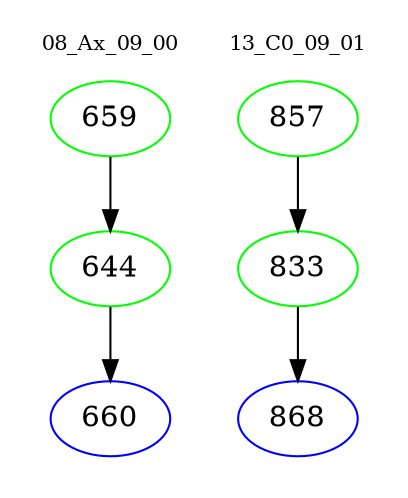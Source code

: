 digraph{
subgraph cluster_0 {
color = white
label = "08_Ax_09_00";
fontsize=10;
T0_659 [label="659", color="green"]
T0_659 -> T0_644 [color="black"]
T0_644 [label="644", color="green"]
T0_644 -> T0_660 [color="black"]
T0_660 [label="660", color="blue"]
}
subgraph cluster_1 {
color = white
label = "13_C0_09_01";
fontsize=10;
T1_857 [label="857", color="green"]
T1_857 -> T1_833 [color="black"]
T1_833 [label="833", color="green"]
T1_833 -> T1_868 [color="black"]
T1_868 [label="868", color="blue"]
}
}
